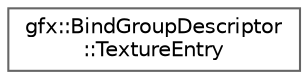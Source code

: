 digraph "Graphical Class Hierarchy"
{
 // LATEX_PDF_SIZE
  bgcolor="transparent";
  edge [fontname=Helvetica,fontsize=10,labelfontname=Helvetica,labelfontsize=10];
  node [fontname=Helvetica,fontsize=10,shape=box,height=0.2,width=0.4];
  rankdir="LR";
  Node0 [id="Node000000",label="gfx::BindGroupDescriptor\l::TextureEntry",height=0.2,width=0.4,color="grey40", fillcolor="white", style="filled",URL="$structgfx_1_1_bind_group_descriptor_1_1_texture_entry.html",tooltip="Represents a texture bound to a specific slot."];
}
